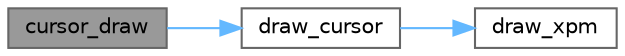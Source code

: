 digraph "cursor_draw"
{
 // LATEX_PDF_SIZE
  bgcolor="transparent";
  edge [fontname=Helvetica,fontsize=10,labelfontname=Helvetica,labelfontsize=10];
  node [fontname=Helvetica,fontsize=10,shape=box,height=0.2,width=0.4];
  rankdir="LR";
  Node1 [label="cursor_draw",height=0.2,width=0.4,color="gray40", fillcolor="grey60", style="filled", fontcolor="black",tooltip="This function takes the current position of the cursor and draws it on the screen."];
  Node1 -> Node2 [color="steelblue1",style="solid"];
  Node2 [label="draw_cursor",height=0.2,width=0.4,color="grey40", fillcolor="white", style="filled",URL="$display_8c.html#a58b56a9af02d37c0b66d88674e579da3",tooltip="This function is responsible for drawing the cursor on the screen at the specified coordinates (x,..."];
  Node2 -> Node3 [color="steelblue1",style="solid"];
  Node3 [label="draw_xpm",height=0.2,width=0.4,color="grey40", fillcolor="white", style="filled",URL="$video_8c.html#af110146e2c41a581c0d543ed7eb61f37",tooltip="This function prints a xmp image to the display."];
}
